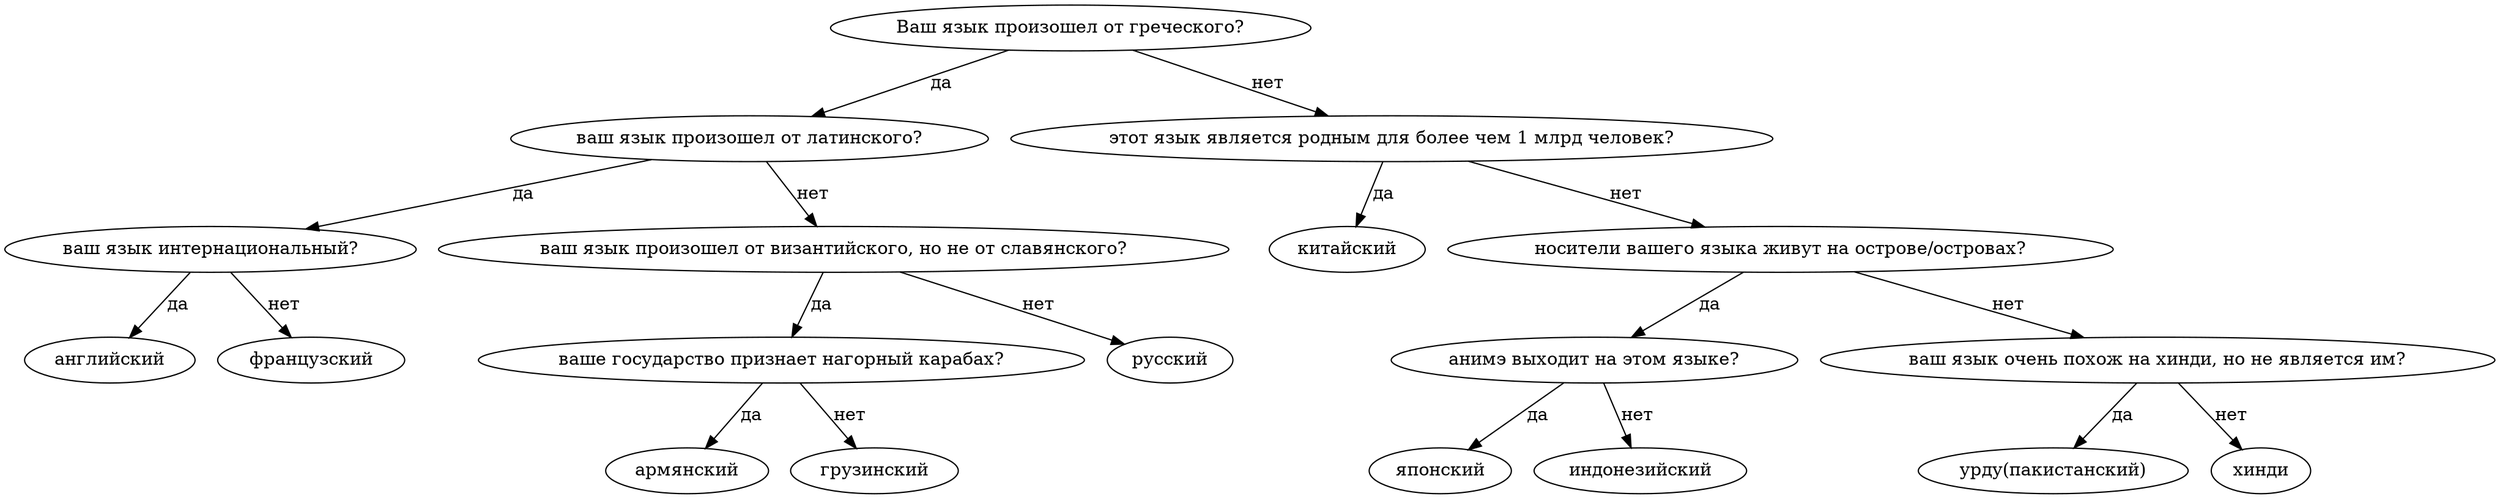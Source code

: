 // Дерево вопросов
digraph {
	"['Ваш язык произошел от греческого?', ['ваш язык произошел от латинского?', ['ваш язык интернациональный?', 'английский', 'французский'], ['ваш язык произошел от византийского, но не от славянского?', ['ваше государство признает нагорный карабах?', 'армянский', 'грузинский'], 'русский']], ['этот язык является родным для более чем 1 млрд человек?', 'китайский', ['носители вашего языка живут на острове/островах?', ['анимэ выходит на этом языке?', 'японский', 'индонезийский'], ['ваш язык очень похож на хинди, но не является им?', 'урду(пакистанский)', 'хинди']]]]" [label="Ваш язык произошел от греческого?"]
	"['Ваш язык произошел от греческого?', ['ваш язык произошел от латинского?', ['ваш язык интернациональный?', 'английский', 'французский'], ['ваш язык произошел от византийского, но не от славянского?', ['ваше государство признает нагорный карабах?', 'армянский', 'грузинский'], 'русский']], ['этот язык является родным для более чем 1 млрд человек?', 'китайский', ['носители вашего языка живут на острове/островах?', ['анимэ выходит на этом языке?', 'японский', 'индонезийский'], ['ваш язык очень похож на хинди, но не является им?', 'урду(пакистанский)', 'хинди']]]]" -> "['ваш язык произошел от латинского?', ['ваш язык интернациональный?', 'английский', 'французский'], ['ваш язык произошел от византийского, но не от славянского?', ['ваше государство признает нагорный карабах?', 'армянский', 'грузинский'], 'русский']]" [label="да"]
	"['ваш язык произошел от латинского?', ['ваш язык интернациональный?', 'английский', 'французский'], ['ваш язык произошел от византийского, но не от славянского?', ['ваше государство признает нагорный карабах?', 'армянский', 'грузинский'], 'русский']]" [label="ваш язык произошел от латинского?"]
	"['ваш язык произошел от латинского?', ['ваш язык интернациональный?', 'английский', 'французский'], ['ваш язык произошел от византийского, но не от славянского?', ['ваше государство признает нагорный карабах?', 'армянский', 'грузинский'], 'русский']]" -> "['ваш язык интернациональный?', 'английский', 'французский']" [label="да"]
	"['ваш язык интернациональный?', 'английский', 'французский']" [label="ваш язык интернациональный?"]
	"['ваш язык интернациональный?', 'английский', 'французский']" -> "английский" [label="да"]
	"английский" [label="английский"]
	"['ваш язык интернациональный?', 'английский', 'французский']" [label="ваш язык интернациональный?"]
	"['ваш язык интернациональный?', 'английский', 'французский']" -> "французский" [label="нет"]
	"французский" [label="французский"]
	"['ваш язык произошел от латинского?', ['ваш язык интернациональный?', 'английский', 'французский'], ['ваш язык произошел от византийского, но не от славянского?', ['ваше государство признает нагорный карабах?', 'армянский', 'грузинский'], 'русский']]" [label="ваш язык произошел от латинского?"]
	"['ваш язык произошел от латинского?', ['ваш язык интернациональный?', 'английский', 'французский'], ['ваш язык произошел от византийского, но не от славянского?', ['ваше государство признает нагорный карабах?', 'армянский', 'грузинский'], 'русский']]" -> "['ваш язык произошел от византийского, но не от славянского?', ['ваше государство признает нагорный карабах?', 'армянский', 'грузинский'], 'русский']" [label="нет"]
	"['ваш язык произошел от византийского, но не от славянского?', ['ваше государство признает нагорный карабах?', 'армянский', 'грузинский'], 'русский']" [label="ваш язык произошел от византийского, но не от славянского?"]
	"['ваш язык произошел от византийского, но не от славянского?', ['ваше государство признает нагорный карабах?', 'армянский', 'грузинский'], 'русский']" -> "['ваше государство признает нагорный карабах?', 'армянский', 'грузинский']" [label="да"]
	"['ваше государство признает нагорный карабах?', 'армянский', 'грузинский']" [label="ваше государство признает нагорный карабах?"]
	"['ваше государство признает нагорный карабах?', 'армянский', 'грузинский']" -> "армянский" [label="да"]
	"армянский" [label="армянский"]
	"['ваше государство признает нагорный карабах?', 'армянский', 'грузинский']" [label="ваше государство признает нагорный карабах?"]
	"['ваше государство признает нагорный карабах?', 'армянский', 'грузинский']" -> "грузинский" [label="нет"]
	"грузинский" [label="грузинский"]
	"['ваш язык произошел от византийского, но не от славянского?', ['ваше государство признает нагорный карабах?', 'армянский', 'грузинский'], 'русский']" [label="ваш язык произошел от византийского, но не от славянского?"]
	"['ваш язык произошел от византийского, но не от славянского?', ['ваше государство признает нагорный карабах?', 'армянский', 'грузинский'], 'русский']" -> "русский" [label="нет"]
	"русский" [label="русский"]
	"['Ваш язык произошел от греческого?', ['ваш язык произошел от латинского?', ['ваш язык интернациональный?', 'английский', 'французский'], ['ваш язык произошел от византийского, но не от славянского?', ['ваше государство признает нагорный карабах?', 'армянский', 'грузинский'], 'русский']], ['этот язык является родным для более чем 1 млрд человек?', 'китайский', ['носители вашего языка живут на острове/островах?', ['анимэ выходит на этом языке?', 'японский', 'индонезийский'], ['ваш язык очень похож на хинди, но не является им?', 'урду(пакистанский)', 'хинди']]]]" [label="Ваш язык произошел от греческого?"]
	"['Ваш язык произошел от греческого?', ['ваш язык произошел от латинского?', ['ваш язык интернациональный?', 'английский', 'французский'], ['ваш язык произошел от византийского, но не от славянского?', ['ваше государство признает нагорный карабах?', 'армянский', 'грузинский'], 'русский']], ['этот язык является родным для более чем 1 млрд человек?', 'китайский', ['носители вашего языка живут на острове/островах?', ['анимэ выходит на этом языке?', 'японский', 'индонезийский'], ['ваш язык очень похож на хинди, но не является им?', 'урду(пакистанский)', 'хинди']]]]" -> "['этот язык является родным для более чем 1 млрд человек?', 'китайский', ['носители вашего языка живут на острове/островах?', ['анимэ выходит на этом языке?', 'японский', 'индонезийский'], ['ваш язык очень похож на хинди, но не является им?', 'урду(пакистанский)', 'хинди']]]" [label="нет"]
	"['этот язык является родным для более чем 1 млрд человек?', 'китайский', ['носители вашего языка живут на острове/островах?', ['анимэ выходит на этом языке?', 'японский', 'индонезийский'], ['ваш язык очень похож на хинди, но не является им?', 'урду(пакистанский)', 'хинди']]]" [label="этот язык является родным для более чем 1 млрд человек?"]
	"['этот язык является родным для более чем 1 млрд человек?', 'китайский', ['носители вашего языка живут на острове/островах?', ['анимэ выходит на этом языке?', 'японский', 'индонезийский'], ['ваш язык очень похож на хинди, но не является им?', 'урду(пакистанский)', 'хинди']]]" -> "китайский" [label="да"]
	"китайский" [label="китайский"]
	"['этот язык является родным для более чем 1 млрд человек?', 'китайский', ['носители вашего языка живут на острове/островах?', ['анимэ выходит на этом языке?', 'японский', 'индонезийский'], ['ваш язык очень похож на хинди, но не является им?', 'урду(пакистанский)', 'хинди']]]" [label="этот язык является родным для более чем 1 млрд человек?"]
	"['этот язык является родным для более чем 1 млрд человек?', 'китайский', ['носители вашего языка живут на острове/островах?', ['анимэ выходит на этом языке?', 'японский', 'индонезийский'], ['ваш язык очень похож на хинди, но не является им?', 'урду(пакистанский)', 'хинди']]]" -> "['носители вашего языка живут на острове/островах?', ['анимэ выходит на этом языке?', 'японский', 'индонезийский'], ['ваш язык очень похож на хинди, но не является им?', 'урду(пакистанский)', 'хинди']]" [label="нет"]
	"['носители вашего языка живут на острове/островах?', ['анимэ выходит на этом языке?', 'японский', 'индонезийский'], ['ваш язык очень похож на хинди, но не является им?', 'урду(пакистанский)', 'хинди']]" [label="носители вашего языка живут на острове/островах?"]
	"['носители вашего языка живут на острове/островах?', ['анимэ выходит на этом языке?', 'японский', 'индонезийский'], ['ваш язык очень похож на хинди, но не является им?', 'урду(пакистанский)', 'хинди']]" -> "['анимэ выходит на этом языке?', 'японский', 'индонезийский']" [label="да"]
	"['анимэ выходит на этом языке?', 'японский', 'индонезийский']" [label="анимэ выходит на этом языке?"]
	"['анимэ выходит на этом языке?', 'японский', 'индонезийский']" -> "японский" [label="да"]
	"японский" [label="японский"]
	"['анимэ выходит на этом языке?', 'японский', 'индонезийский']" [label="анимэ выходит на этом языке?"]
	"['анимэ выходит на этом языке?', 'японский', 'индонезийский']" -> "индонезийский" [label="нет"]
	"индонезийский" [label="индонезийский"]
	"['носители вашего языка живут на острове/островах?', ['анимэ выходит на этом языке?', 'японский', 'индонезийский'], ['ваш язык очень похож на хинди, но не является им?', 'урду(пакистанский)', 'хинди']]" [label="носители вашего языка живут на острове/островах?"]
	"['носители вашего языка живут на острове/островах?', ['анимэ выходит на этом языке?', 'японский', 'индонезийский'], ['ваш язык очень похож на хинди, но не является им?', 'урду(пакистанский)', 'хинди']]" -> "['ваш язык очень похож на хинди, но не является им?', 'урду(пакистанский)', 'хинди']" [label="нет"]
	"['ваш язык очень похож на хинди, но не является им?', 'урду(пакистанский)', 'хинди']" [label="ваш язык очень похож на хинди, но не является им?"]
	"['ваш язык очень похож на хинди, но не является им?', 'урду(пакистанский)', 'хинди']" -> "урду(пакистанский)" [label="да"]
	"урду(пакистанский)" [label="урду(пакистанский)"]
	"['ваш язык очень похож на хинди, но не является им?', 'урду(пакистанский)', 'хинди']" [label="ваш язык очень похож на хинди, но не является им?"]
	"['ваш язык очень похож на хинди, но не является им?', 'урду(пакистанский)', 'хинди']" -> "хинди" [label="нет"]
	"хинди" [label="хинди"]
}
